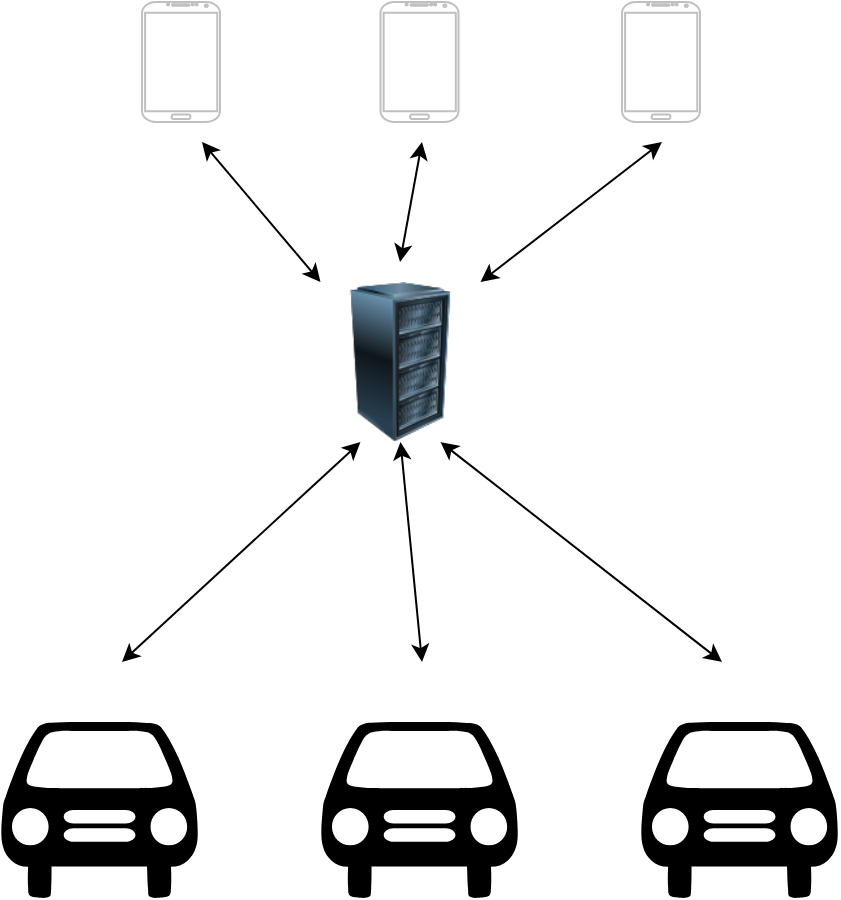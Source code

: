 <mxfile version="12.6.8" type="github">
  <diagram id="qOnw77V4dKQB0KYPs9Qt" name="Page-1">
    <mxGraphModel dx="2066" dy="1131" grid="1" gridSize="10" guides="1" tooltips="1" connect="1" arrows="1" fold="1" page="1" pageScale="1" pageWidth="827" pageHeight="1169" math="0" shadow="0">
      <root>
        <mxCell id="0"/>
        <mxCell id="1" parent="0"/>
        <mxCell id="SIAdzRf71X4A6DqXhsBe-1" value="" style="shape=mxgraph.signs.transportation.car_1;html=1;fillColor=#000000;strokeColor=none;verticalLabelPosition=bottom;verticalAlign=top;align=center;" vertex="1" parent="1">
          <mxGeometry x="159.25" y="430" width="99" height="88" as="geometry"/>
        </mxCell>
        <mxCell id="SIAdzRf71X4A6DqXhsBe-2" value="" style="shape=mxgraph.signs.transportation.car_1;html=1;fillColor=#000000;strokeColor=none;verticalLabelPosition=bottom;verticalAlign=top;align=center;" vertex="1" parent="1">
          <mxGeometry x="479.25" y="430" width="99" height="88" as="geometry"/>
        </mxCell>
        <mxCell id="SIAdzRf71X4A6DqXhsBe-3" value="" style="shape=mxgraph.signs.transportation.car_1;html=1;fillColor=#000000;strokeColor=none;verticalLabelPosition=bottom;verticalAlign=top;align=center;" vertex="1" parent="1">
          <mxGeometry x="319.25" y="430" width="99" height="88" as="geometry"/>
        </mxCell>
        <mxCell id="SIAdzRf71X4A6DqXhsBe-6" value="" style="image;html=1;labelBackgroundColor=#ffffff;image=img/lib/clip_art/computers/Server_Rack_128x128.png" vertex="1" parent="1">
          <mxGeometry x="319.25" y="210" width="80" height="80" as="geometry"/>
        </mxCell>
        <mxCell id="SIAdzRf71X4A6DqXhsBe-9" value="" style="verticalLabelPosition=bottom;verticalAlign=top;html=1;shadow=0;dashed=0;strokeWidth=1;shape=mxgraph.android.phone2;strokeColor=#c0c0c0;" vertex="1" parent="1">
          <mxGeometry x="230" y="70" width="39" height="60" as="geometry"/>
        </mxCell>
        <mxCell id="SIAdzRf71X4A6DqXhsBe-10" value="" style="verticalLabelPosition=bottom;verticalAlign=top;html=1;shadow=0;dashed=0;strokeWidth=1;shape=mxgraph.android.phone2;strokeColor=#c0c0c0;" vertex="1" parent="1">
          <mxGeometry x="349.25" y="70" width="39" height="60" as="geometry"/>
        </mxCell>
        <mxCell id="SIAdzRf71X4A6DqXhsBe-11" value="" style="verticalLabelPosition=bottom;verticalAlign=top;html=1;shadow=0;dashed=0;strokeWidth=1;shape=mxgraph.android.phone2;strokeColor=#c0c0c0;" vertex="1" parent="1">
          <mxGeometry x="470" y="70" width="39" height="60" as="geometry"/>
        </mxCell>
        <mxCell id="SIAdzRf71X4A6DqXhsBe-12" value="" style="endArrow=classic;startArrow=classic;html=1;entryX=0;entryY=0;entryDx=0;entryDy=0;" edge="1" parent="1" target="SIAdzRf71X4A6DqXhsBe-6">
          <mxGeometry width="50" height="50" relative="1" as="geometry">
            <mxPoint x="260" y="140" as="sourcePoint"/>
            <mxPoint x="310" y="180" as="targetPoint"/>
          </mxGeometry>
        </mxCell>
        <mxCell id="SIAdzRf71X4A6DqXhsBe-13" value="" style="endArrow=classic;startArrow=classic;html=1;" edge="1" parent="1">
          <mxGeometry width="50" height="50" relative="1" as="geometry">
            <mxPoint x="359" y="200" as="sourcePoint"/>
            <mxPoint x="370" y="140" as="targetPoint"/>
          </mxGeometry>
        </mxCell>
        <mxCell id="SIAdzRf71X4A6DqXhsBe-14" value="" style="endArrow=classic;startArrow=classic;html=1;exitX=1;exitY=0;exitDx=0;exitDy=0;" edge="1" parent="1" source="SIAdzRf71X4A6DqXhsBe-6">
          <mxGeometry width="50" height="50" relative="1" as="geometry">
            <mxPoint x="460" y="270" as="sourcePoint"/>
            <mxPoint x="490" y="140" as="targetPoint"/>
          </mxGeometry>
        </mxCell>
        <mxCell id="SIAdzRf71X4A6DqXhsBe-15" value="" style="endArrow=classic;startArrow=classic;html=1;entryX=0.25;entryY=1;entryDx=0;entryDy=0;" edge="1" parent="1" target="SIAdzRf71X4A6DqXhsBe-6">
          <mxGeometry width="50" height="50" relative="1" as="geometry">
            <mxPoint x="220" y="400" as="sourcePoint"/>
            <mxPoint x="320" y="340" as="targetPoint"/>
          </mxGeometry>
        </mxCell>
        <mxCell id="SIAdzRf71X4A6DqXhsBe-17" value="" style="endArrow=classic;startArrow=classic;html=1;entryX=0.5;entryY=1;entryDx=0;entryDy=0;" edge="1" parent="1" target="SIAdzRf71X4A6DqXhsBe-6">
          <mxGeometry width="50" height="50" relative="1" as="geometry">
            <mxPoint x="370" y="400" as="sourcePoint"/>
            <mxPoint x="430" y="340" as="targetPoint"/>
          </mxGeometry>
        </mxCell>
        <mxCell id="SIAdzRf71X4A6DqXhsBe-18" value="" style="endArrow=classic;startArrow=classic;html=1;entryX=0.75;entryY=1;entryDx=0;entryDy=0;" edge="1" parent="1" target="SIAdzRf71X4A6DqXhsBe-6">
          <mxGeometry width="50" height="50" relative="1" as="geometry">
            <mxPoint x="520" y="400" as="sourcePoint"/>
            <mxPoint x="550" y="290" as="targetPoint"/>
          </mxGeometry>
        </mxCell>
      </root>
    </mxGraphModel>
  </diagram>
</mxfile>
